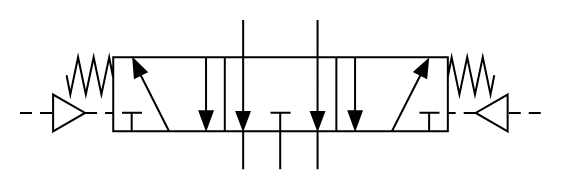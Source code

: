 <mxfile 
  version="25.0.2"
  >
  <diagram
    name="-"
    >
    <mxGraphModel
      grid="1" 
      gridSize="10" 
      guides="1" 
      tooltips="1" 
      connect="1" 
      arrows="1" 
      fold="1" 
      page="1" 
      pageScale="1" 
      pageWidth="1" 
      pageHeight="1" 
      math="0" 
      shadow="0"
      >
      <root>
        <mxCell
          id="page"
          />
        <mxCell
          id="root" 
          parent="page"
          />
        <mxCell
          style="verticalAlign=top;aspect=fixed;align=center;spacingLeft=5;spacingRight=5;spacingBottom=5;strokeColor=none;" 
          id="shape_" 
          parent="root" 
          value=" " 
          vertex="1"
          >
          <mxGeometry
            as="geometry" 
            width="280.38" 
            height="94.68" 
            x="0" 
            y="0"
            />
          </mxCell>
        <mxCell
          style="verticalLabelPosition=bottom;aspect=fixed;html=1;verticalAlign=top;fillColor=strokeColor;align=center;outlineConnect=0;shape=mxgraph.fluid_power.x10470;points=[[0.43,0,0],[0.572,0,0],[0.43,1,0],[0.5,1,0],[0.572,1,0],[0,0.625,0],[1,0.625,0],[0.217,0.25,0],[0.215,0.75,0],[0.287,0.75,0],[0.358,0.25,0],[0.358,0.75,0],[0.643,0.25,0],[0.643,0.75,0],[0.785,0.25,0],[0.715,0.75,0],[0.786,0.75,0]];" 
          id="x10470_directly_operated_" 
          parent="shape_" 
          value=" " 
          vertex="1"
          >
          <mxGeometry
            width="260.38" 
            height="74.68" 
            as="geometry" 
            x="10" 
            y="10"
            />
          </mxCell>
        </root>
      </mxGraphModel>
    </diagram>
  </mxfile>